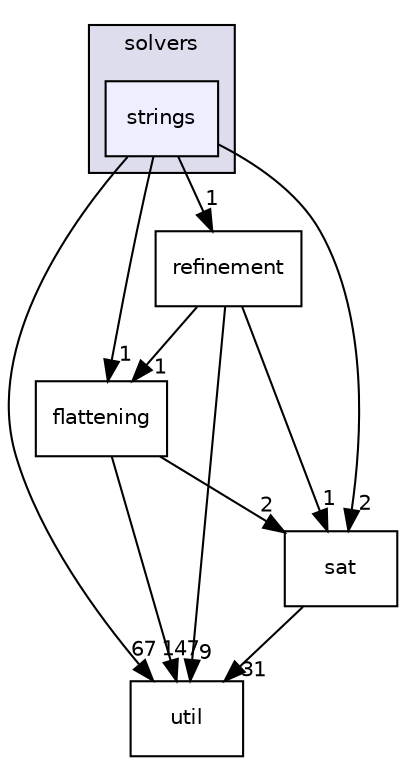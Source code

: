 digraph "/home/runner/work/cbmc-documentation/cbmc-documentation/src/solvers/strings" {
  bgcolor=transparent;
  compound=true
  node [ fontsize="10", fontname="Helvetica"];
  edge [ labelfontsize="10", labelfontname="Helvetica"];
  subgraph clusterdir_19373f467389307dc54ab8a6e9e19559 {
    graph [ bgcolor="#ddddee", pencolor="black", label="solvers" fontname="Helvetica", fontsize="10", URL="dir_19373f467389307dc54ab8a6e9e19559.html"]
  dir_fb43b298f453a3e0e36cbec7baf05559 [shape=box, label="strings", style="filled", fillcolor="#eeeeff", pencolor="black", URL="dir_fb43b298f453a3e0e36cbec7baf05559.html"];
  }
  dir_f05faa277b0629b18be13efb889125da [shape=box label="refinement" URL="dir_f05faa277b0629b18be13efb889125da.html"];
  dir_95992f7eabcbd576bf4841b6d0d09aae [shape=box label="flattening" URL="dir_95992f7eabcbd576bf4841b6d0d09aae.html"];
  dir_b7878ad5ecbf2506f4125b9d34c97e45 [shape=box label="util" URL="dir_b7878ad5ecbf2506f4125b9d34c97e45.html"];
  dir_e391775a03ff229430b5b1f21da1ae18 [shape=box label="sat" URL="dir_e391775a03ff229430b5b1f21da1ae18.html"];
  dir_fb43b298f453a3e0e36cbec7baf05559->dir_f05faa277b0629b18be13efb889125da [headlabel="1", labeldistance=1.5 headhref="dir_000062_000057.html"];
  dir_fb43b298f453a3e0e36cbec7baf05559->dir_95992f7eabcbd576bf4841b6d0d09aae [headlabel="1", labeldistance=1.5 headhref="dir_000062_000052.html"];
  dir_fb43b298f453a3e0e36cbec7baf05559->dir_b7878ad5ecbf2506f4125b9d34c97e45 [headlabel="67", labeldistance=1.5 headhref="dir_000062_000036.html"];
  dir_fb43b298f453a3e0e36cbec7baf05559->dir_e391775a03ff229430b5b1f21da1ae18 [headlabel="2", labeldistance=1.5 headhref="dir_000062_000058.html"];
  dir_f05faa277b0629b18be13efb889125da->dir_95992f7eabcbd576bf4841b6d0d09aae [headlabel="1", labeldistance=1.5 headhref="dir_000057_000052.html"];
  dir_f05faa277b0629b18be13efb889125da->dir_b7878ad5ecbf2506f4125b9d34c97e45 [headlabel="9", labeldistance=1.5 headhref="dir_000057_000036.html"];
  dir_f05faa277b0629b18be13efb889125da->dir_e391775a03ff229430b5b1f21da1ae18 [headlabel="1", labeldistance=1.5 headhref="dir_000057_000058.html"];
  dir_95992f7eabcbd576bf4841b6d0d09aae->dir_b7878ad5ecbf2506f4125b9d34c97e45 [headlabel="147", labeldistance=1.5 headhref="dir_000052_000036.html"];
  dir_95992f7eabcbd576bf4841b6d0d09aae->dir_e391775a03ff229430b5b1f21da1ae18 [headlabel="2", labeldistance=1.5 headhref="dir_000052_000058.html"];
  dir_e391775a03ff229430b5b1f21da1ae18->dir_b7878ad5ecbf2506f4125b9d34c97e45 [headlabel="31", labeldistance=1.5 headhref="dir_000058_000036.html"];
}
